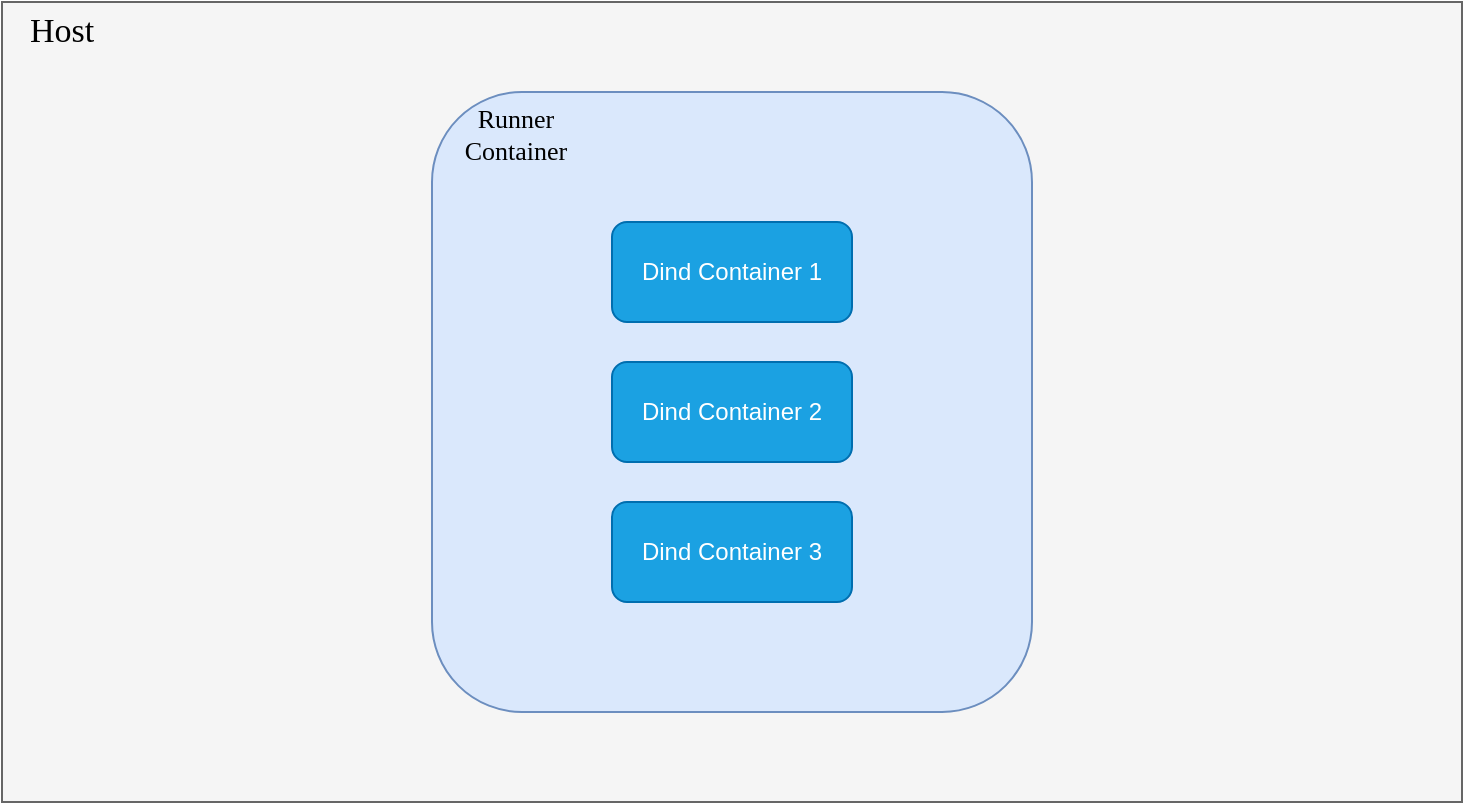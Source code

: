 <mxfile version="22.0.5" type="github" pages="4">
  <diagram id="oML4_gouzuPYiGP2TInw" name="dind-arch-wrong">
    <mxGraphModel dx="1434" dy="797" grid="1" gridSize="10" guides="1" tooltips="1" connect="1" arrows="1" fold="1" page="1" pageScale="1" pageWidth="850" pageHeight="1100" math="0" shadow="0">
      <root>
        <mxCell id="0" />
        <mxCell id="1" parent="0" />
        <mxCell id="GEbvXQ2OPVZnEOoyn-Rp-1" value="" style="rounded=0;whiteSpace=wrap;html=1;fillColor=#f5f5f5;strokeColor=#666666;fontColor=#333333;" vertex="1" parent="1">
          <mxGeometry x="110" y="120" width="730" height="400" as="geometry" />
        </mxCell>
        <mxCell id="CV94XHu6AcHEtn-3xZI--1" value="Host" style="text;html=1;strokeColor=none;fillColor=none;align=center;verticalAlign=middle;whiteSpace=wrap;rounded=0;fontFamily=Times New Roman;fontSize=17;" vertex="1" parent="1">
          <mxGeometry x="110" y="120" width="60" height="30" as="geometry" />
        </mxCell>
        <mxCell id="KxnEx9vgpA9sDCwhaRSP-1" value="" style="rounded=1;whiteSpace=wrap;html=1;fontSize=15;fillColor=#dae8fc;strokeColor=#6c8ebf;" vertex="1" parent="1">
          <mxGeometry x="325" y="165" width="300" height="310" as="geometry" />
        </mxCell>
        <mxCell id="KxnEx9vgpA9sDCwhaRSP-2" value="Runner Container" style="text;html=1;strokeColor=none;fillColor=none;align=center;verticalAlign=middle;whiteSpace=wrap;rounded=0;fontFamily=Times New Roman;fontSize=13;" vertex="1" parent="1">
          <mxGeometry x="325.003" y="165.001" width="83.721" height="42.273" as="geometry" />
        </mxCell>
        <mxCell id="KxnEx9vgpA9sDCwhaRSP-5" value="Dind Container 1" style="rounded=1;whiteSpace=wrap;html=1;fillColor=#1ba1e2;strokeColor=#006EAF;fontColor=#ffffff;" vertex="1" parent="1">
          <mxGeometry x="415" y="230" width="120" height="50" as="geometry" />
        </mxCell>
        <mxCell id="KxnEx9vgpA9sDCwhaRSP-6" value="Dind Container 2" style="rounded=1;whiteSpace=wrap;html=1;fillColor=#1ba1e2;strokeColor=#006EAF;fontColor=#ffffff;" vertex="1" parent="1">
          <mxGeometry x="415" y="300" width="120" height="50" as="geometry" />
        </mxCell>
        <mxCell id="KxnEx9vgpA9sDCwhaRSP-7" value="Dind Container 3" style="rounded=1;whiteSpace=wrap;html=1;fillColor=#1ba1e2;strokeColor=#006EAF;fontColor=#ffffff;" vertex="1" parent="1">
          <mxGeometry x="415" y="370" width="120" height="50" as="geometry" />
        </mxCell>
      </root>
    </mxGraphModel>
  </diagram>
  <diagram name="dind-arch-right" id="JNClbRmQDYKoDoPEiM_c">
    <mxGraphModel dx="1687" dy="938" grid="1" gridSize="10" guides="1" tooltips="1" connect="1" arrows="1" fold="1" page="1" pageScale="1" pageWidth="850" pageHeight="1100" math="0" shadow="0">
      <root>
        <mxCell id="0" />
        <mxCell id="1" parent="0" />
        <mxCell id="46Hr1MjIBix_DJPc93Du-1" value="" style="rounded=0;whiteSpace=wrap;html=1;fillColor=#f5f5f5;strokeColor=#666666;fontColor=#333333;" vertex="1" parent="1">
          <mxGeometry x="110" y="120" width="770" height="400" as="geometry" />
        </mxCell>
        <mxCell id="46Hr1MjIBix_DJPc93Du-2" value="Dind Service Container&amp;nbsp;&lt;br&gt;Docker Daemon" style="rounded=1;whiteSpace=wrap;html=1;fontSize=15;fillColor=#dae8fc;strokeColor=#6c8ebf;" vertex="1" parent="1">
          <mxGeometry x="315" y="140" width="360" height="80" as="geometry" />
        </mxCell>
        <mxCell id="46Hr1MjIBix_DJPc93Du-3" value="Host" style="text;html=1;strokeColor=none;fillColor=none;align=center;verticalAlign=middle;whiteSpace=wrap;rounded=0;fontFamily=Times New Roman;fontSize=17;" vertex="1" parent="1">
          <mxGeometry x="110" y="120" width="60" height="30" as="geometry" />
        </mxCell>
        <mxCell id="46Hr1MjIBix_DJPc93Du-4" style="edgeStyle=orthogonalEdgeStyle;rounded=0;orthogonalLoop=1;jettySize=auto;html=1;exitX=0.5;exitY=1;exitDx=0;exitDy=0;" edge="1" parent="1" source="46Hr1MjIBix_DJPc93Du-3" target="46Hr1MjIBix_DJPc93Du-3">
          <mxGeometry relative="1" as="geometry" />
        </mxCell>
        <mxCell id="46Hr1MjIBix_DJPc93Du-7" value="Runner Container&amp;nbsp;&lt;br&gt;" style="rounded=1;whiteSpace=wrap;html=1;fontSize=15;fillColor=#dae8fc;strokeColor=#6c8ebf;" vertex="1" parent="1">
          <mxGeometry x="200" y="270" width="215" height="220" as="geometry" />
        </mxCell>
        <mxCell id="46Hr1MjIBix_DJPc93Du-9" value="Dind Container 1&amp;nbsp;&lt;br&gt;" style="rounded=1;whiteSpace=wrap;html=1;fontSize=15;fillColor=#dae8fc;strokeColor=#6c8ebf;" vertex="1" parent="1">
          <mxGeometry x="570" y="270" width="190" height="60" as="geometry" />
        </mxCell>
        <mxCell id="46Hr1MjIBix_DJPc93Du-10" value="Dind Container 2" style="rounded=1;whiteSpace=wrap;html=1;fontSize=15;fillColor=#dae8fc;strokeColor=#6c8ebf;" vertex="1" parent="1">
          <mxGeometry x="570" y="350" width="190" height="60" as="geometry" />
        </mxCell>
        <mxCell id="46Hr1MjIBix_DJPc93Du-11" value="Dind Container 3&amp;nbsp;" style="rounded=1;whiteSpace=wrap;html=1;fontSize=15;fillColor=#dae8fc;strokeColor=#6c8ebf;" vertex="1" parent="1">
          <mxGeometry x="570" y="430" width="190" height="60" as="geometry" />
        </mxCell>
        <mxCell id="46Hr1MjIBix_DJPc93Du-12" value="" style="endArrow=classic;html=1;rounded=0;exitX=0.5;exitY=0;exitDx=0;exitDy=0;entryX=0.5;entryY=1;entryDx=0;entryDy=0;" edge="1" parent="1" source="46Hr1MjIBix_DJPc93Du-7" target="46Hr1MjIBix_DJPc93Du-2">
          <mxGeometry width="50" height="50" relative="1" as="geometry">
            <mxPoint x="460" y="320" as="sourcePoint" />
            <mxPoint x="510" y="270" as="targetPoint" />
          </mxGeometry>
        </mxCell>
        <mxCell id="46Hr1MjIBix_DJPc93Du-13" value="Docker CLI" style="text;html=1;strokeColor=none;fillColor=none;align=center;verticalAlign=middle;whiteSpace=wrap;rounded=0;" vertex="1" parent="1">
          <mxGeometry x="315" y="230" width="50" height="30" as="geometry" />
        </mxCell>
        <mxCell id="y_KHpHIBqqHHQqBUPnPx-1" value="" style="endArrow=classic;html=1;rounded=0;exitX=0.5;exitY=1;exitDx=0;exitDy=0;entryX=0;entryY=0.5;entryDx=0;entryDy=0;" edge="1" parent="1" source="46Hr1MjIBix_DJPc93Du-2" target="46Hr1MjIBix_DJPc93Du-9">
          <mxGeometry width="50" height="50" relative="1" as="geometry">
            <mxPoint x="450" y="290" as="sourcePoint" />
            <mxPoint x="500" y="240" as="targetPoint" />
          </mxGeometry>
        </mxCell>
        <mxCell id="y_KHpHIBqqHHQqBUPnPx-2" value="" style="endArrow=classic;html=1;rounded=0;exitX=0.5;exitY=1;exitDx=0;exitDy=0;entryX=0;entryY=0.5;entryDx=0;entryDy=0;" edge="1" parent="1" source="46Hr1MjIBix_DJPc93Du-2" target="46Hr1MjIBix_DJPc93Du-10">
          <mxGeometry width="50" height="50" relative="1" as="geometry">
            <mxPoint x="505" y="230" as="sourcePoint" />
            <mxPoint x="580" y="310" as="targetPoint" />
          </mxGeometry>
        </mxCell>
        <mxCell id="y_KHpHIBqqHHQqBUPnPx-3" value="" style="endArrow=classic;html=1;rounded=0;exitX=0.5;exitY=1;exitDx=0;exitDy=0;entryX=0;entryY=0.5;entryDx=0;entryDy=0;" edge="1" parent="1" source="46Hr1MjIBix_DJPc93Du-2" target="46Hr1MjIBix_DJPc93Du-11">
          <mxGeometry width="50" height="50" relative="1" as="geometry">
            <mxPoint x="505" y="230" as="sourcePoint" />
            <mxPoint x="580" y="390" as="targetPoint" />
          </mxGeometry>
        </mxCell>
      </root>
    </mxGraphModel>
  </diagram>
  <diagram id="lIpSoz2sdc78iAVSYCSx" name="desired-state">
    <mxGraphModel dx="1593" dy="886" grid="1" gridSize="10" guides="1" tooltips="1" connect="1" arrows="1" fold="1" page="1" pageScale="1" pageWidth="850" pageHeight="1100" math="0" shadow="0">
      <root>
        <mxCell id="0" />
        <mxCell id="1" parent="0" />
        <mxCell id="WP-2BcuujWmtLpnqfGA7-1" value="" style="rounded=1;whiteSpace=wrap;html=1;fontSize=15;fillColor=#dae8fc;strokeColor=#6c8ebf;" vertex="1" parent="1">
          <mxGeometry x="320" y="160" width="280" height="320" as="geometry" />
        </mxCell>
        <mxCell id="ykDhwmG9TrNjz8t5v6SF-1" value="Gitlab Cache Server" style="rounded=1;whiteSpace=wrap;html=1;fillColor=#fff2cc;strokeColor=#d6b656;" vertex="1" parent="1">
          <mxGeometry x="70" y="290" width="140" height="60" as="geometry" />
        </mxCell>
        <mxCell id="ykDhwmG9TrNjz8t5v6SF-2" value="Cache" style="rounded=1;whiteSpace=wrap;html=1;fillColor=#cdeb8b;strokeColor=#36393d;" vertex="1" parent="1">
          <mxGeometry x="510" y="300" width="60" height="40" as="geometry" />
        </mxCell>
        <mxCell id="Hw0l6LknokCD95Gd843R-1" value="Runner Container" style="text;html=1;strokeColor=none;fillColor=none;align=center;verticalAlign=middle;whiteSpace=wrap;rounded=0;fontFamily=Times New Roman;fontSize=13;" vertex="1" parent="1">
          <mxGeometry x="320.003" y="160.001" width="83.721" height="42.273" as="geometry" />
        </mxCell>
        <mxCell id="6rARnDY2nZ7JMGoO0SLa-5" value="" style="curved=1;endArrow=classic;html=1;rounded=0;exitX=0.5;exitY=0;exitDx=0;exitDy=0;entryX=0.5;entryY=0;entryDx=0;entryDy=0;" edge="1" parent="1" source="ykDhwmG9TrNjz8t5v6SF-1" target="ykDhwmG9TrNjz8t5v6SF-2">
          <mxGeometry width="50" height="50" relative="1" as="geometry">
            <mxPoint x="500" y="280" as="sourcePoint" />
            <mxPoint x="550" y="230" as="targetPoint" />
            <Array as="points">
              <mxPoint x="260" y="180" />
              <mxPoint x="500" y="230" />
            </Array>
          </mxGeometry>
        </mxCell>
        <mxCell id="6rARnDY2nZ7JMGoO0SLa-7" value="" style="curved=1;endArrow=classic;html=1;rounded=0;exitX=0.5;exitY=1;exitDx=0;exitDy=0;entryX=0.5;entryY=1;entryDx=0;entryDy=0;" edge="1" parent="1" source="ykDhwmG9TrNjz8t5v6SF-2" target="ykDhwmG9TrNjz8t5v6SF-1">
          <mxGeometry width="50" height="50" relative="1" as="geometry">
            <mxPoint x="370" y="450" as="sourcePoint" />
            <mxPoint x="420" y="400" as="targetPoint" />
            <Array as="points">
              <mxPoint x="480" y="430" />
              <mxPoint x="280" y="450" />
            </Array>
          </mxGeometry>
        </mxCell>
        <mxCell id="6rARnDY2nZ7JMGoO0SLa-8" value="Dind Container&lt;br&gt;&lt;br&gt;go mod download&lt;br&gt;go vet" style="rounded=1;whiteSpace=wrap;html=1;fillColor=#dae8fc;strokeColor=#6c8ebf;" vertex="1" parent="1">
          <mxGeometry x="660" y="160" width="150" height="60" as="geometry" />
        </mxCell>
        <mxCell id="6rARnDY2nZ7JMGoO0SLa-9" value="Dind Container&amp;nbsp;&lt;br&gt;&lt;br&gt;go build component 1" style="rounded=1;whiteSpace=wrap;html=1;fillColor=#dae8fc;strokeColor=#6c8ebf;" vertex="1" parent="1">
          <mxGeometry x="660" y="240" width="150" height="60" as="geometry" />
        </mxCell>
        <mxCell id="_kpbd89C-YviH2wY4J1V-1" value="Dind Container&amp;nbsp;&lt;br&gt;&lt;br&gt;go build component 2" style="rounded=1;whiteSpace=wrap;html=1;fillColor=#dae8fc;strokeColor=#6c8ebf;" vertex="1" parent="1">
          <mxGeometry x="660" y="320" width="150" height="70" as="geometry" />
        </mxCell>
        <mxCell id="_kpbd89C-YviH2wY4J1V-2" value="Dind Container&amp;nbsp;&lt;br&gt;&lt;br&gt;go build component 3" style="rounded=1;whiteSpace=wrap;html=1;fillColor=#dae8fc;strokeColor=#6c8ebf;" vertex="1" parent="1">
          <mxGeometry x="660" y="410" width="150" height="70" as="geometry" />
        </mxCell>
        <mxCell id="_kpbd89C-YviH2wY4J1V-4" value="" style="endArrow=classic;startArrow=classic;html=1;rounded=0;entryX=0;entryY=0.5;entryDx=0;entryDy=0;exitX=1;exitY=0;exitDx=0;exitDy=0;" edge="1" parent="1" source="ykDhwmG9TrNjz8t5v6SF-2" target="6rARnDY2nZ7JMGoO0SLa-8">
          <mxGeometry width="50" height="50" relative="1" as="geometry">
            <mxPoint x="580" y="310" as="sourcePoint" />
            <mxPoint x="830" y="260" as="targetPoint" />
          </mxGeometry>
        </mxCell>
        <mxCell id="_kpbd89C-YviH2wY4J1V-5" value="" style="endArrow=classic;startArrow=classic;html=1;rounded=0;entryX=0;entryY=0.5;entryDx=0;entryDy=0;exitX=1;exitY=0.25;exitDx=0;exitDy=0;" edge="1" parent="1" source="ykDhwmG9TrNjz8t5v6SF-2" target="6rARnDY2nZ7JMGoO0SLa-9">
          <mxGeometry width="50" height="50" relative="1" as="geometry">
            <mxPoint x="590" y="310" as="sourcePoint" />
            <mxPoint x="670" y="200" as="targetPoint" />
          </mxGeometry>
        </mxCell>
        <mxCell id="_kpbd89C-YviH2wY4J1V-6" value="" style="endArrow=classic;startArrow=classic;html=1;rounded=0;entryX=0;entryY=0.5;entryDx=0;entryDy=0;exitX=1;exitY=0.75;exitDx=0;exitDy=0;" edge="1" parent="1" source="ykDhwmG9TrNjz8t5v6SF-2" target="_kpbd89C-YviH2wY4J1V-1">
          <mxGeometry width="50" height="50" relative="1" as="geometry">
            <mxPoint x="590" y="320" as="sourcePoint" />
            <mxPoint x="670" y="280" as="targetPoint" />
          </mxGeometry>
        </mxCell>
        <mxCell id="_kpbd89C-YviH2wY4J1V-7" value="" style="endArrow=classic;startArrow=classic;html=1;rounded=0;entryX=0;entryY=0.5;entryDx=0;entryDy=0;exitX=1;exitY=1;exitDx=0;exitDy=0;" edge="1" parent="1" source="ykDhwmG9TrNjz8t5v6SF-2" target="_kpbd89C-YviH2wY4J1V-2">
          <mxGeometry width="50" height="50" relative="1" as="geometry">
            <mxPoint x="570" y="320" as="sourcePoint" />
            <mxPoint x="670" y="200" as="targetPoint" />
          </mxGeometry>
        </mxCell>
        <mxCell id="_kpbd89C-YviH2wY4J1V-9" value="①" style="text;html=1;strokeColor=none;fillColor=none;align=center;verticalAlign=middle;whiteSpace=wrap;rounded=0;" vertex="1" parent="1">
          <mxGeometry x="240" y="175" width="60" height="30" as="geometry" />
        </mxCell>
        <mxCell id="_kpbd89C-YviH2wY4J1V-10" value="③" style="text;html=1;strokeColor=none;fillColor=none;align=center;verticalAlign=middle;whiteSpace=wrap;rounded=0;" vertex="1" parent="1">
          <mxGeometry x="260" y="390" width="60" height="30" as="geometry" />
        </mxCell>
        <mxCell id="_kpbd89C-YviH2wY4J1V-11" value="②" style="text;html=1;strokeColor=none;fillColor=none;align=center;verticalAlign=middle;whiteSpace=wrap;rounded=0;" vertex="1" parent="1">
          <mxGeometry x="590" y="260" width="60" height="30" as="geometry" />
        </mxCell>
        <mxCell id="_kpbd89C-YviH2wY4J1V-13" style="edgeStyle=orthogonalEdgeStyle;rounded=0;orthogonalLoop=1;jettySize=auto;html=1;exitX=0.5;exitY=1;exitDx=0;exitDy=0;" edge="1" parent="1" source="_kpbd89C-YviH2wY4J1V-11" target="_kpbd89C-YviH2wY4J1V-11">
          <mxGeometry relative="1" as="geometry" />
        </mxCell>
      </root>
    </mxGraphModel>
  </diagram>
  <diagram id="rwvE26DX4pHHNYtnG4-s" name="optimzation-last-year">
    <mxGraphModel dx="1434" dy="797" grid="1" gridSize="10" guides="1" tooltips="1" connect="1" arrows="1" fold="1" page="1" pageScale="1" pageWidth="850" pageHeight="1100" math="0" shadow="0">
      <root>
        <mxCell id="0" />
        <mxCell id="1" parent="0" />
        <mxCell id="YIEmTqyqR9XSpUQseFBI-1" value="" style="rounded=0;whiteSpace=wrap;html=1;fillColor=#f5f5f5;strokeColor=#666666;fontColor=#333333;" vertex="1" parent="1">
          <mxGeometry x="240" y="120" width="640" height="400" as="geometry" />
        </mxCell>
        <mxCell id="n_OFbqn9cAhwKW8XyfsL-1" value="" style="rounded=1;whiteSpace=wrap;html=1;fontSize=15;fillColor=#dae8fc;strokeColor=#6c8ebf;" vertex="1" parent="1">
          <mxGeometry x="320" y="160" width="280" height="320" as="geometry" />
        </mxCell>
        <mxCell id="n_OFbqn9cAhwKW8XyfsL-2" value="Gitlab Cache Server" style="rounded=1;whiteSpace=wrap;html=1;fillColor=#fff2cc;strokeColor=#d6b656;" vertex="1" parent="1">
          <mxGeometry x="70" y="290" width="140" height="60" as="geometry" />
        </mxCell>
        <mxCell id="n_OFbqn9cAhwKW8XyfsL-3" value="" style="curved=1;endArrow=classic;html=1;rounded=0;exitX=0.5;exitY=0;exitDx=0;exitDy=0;entryX=0.5;entryY=0;entryDx=0;entryDy=0;" edge="1" parent="1" source="n_OFbqn9cAhwKW8XyfsL-2" target="VfM0O1WwatQO0bNzEjBn-1">
          <mxGeometry width="50" height="50" relative="1" as="geometry">
            <mxPoint x="500" y="280" as="sourcePoint" />
            <mxPoint x="540" y="300" as="targetPoint" />
            <Array as="points">
              <mxPoint x="200" y="220" />
              <mxPoint x="370" y="250" />
            </Array>
          </mxGeometry>
        </mxCell>
        <mxCell id="n_OFbqn9cAhwKW8XyfsL-4" value="" style="curved=1;endArrow=classic;html=1;rounded=0;exitX=0.5;exitY=1;exitDx=0;exitDy=0;entryX=0.5;entryY=1;entryDx=0;entryDy=0;" edge="1" parent="1" target="n_OFbqn9cAhwKW8XyfsL-2" source="VfM0O1WwatQO0bNzEjBn-1">
          <mxGeometry width="50" height="50" relative="1" as="geometry">
            <mxPoint x="540" y="340" as="sourcePoint" />
            <mxPoint x="420" y="400" as="targetPoint" />
            <Array as="points">
              <mxPoint x="360" y="380" />
              <mxPoint x="310" y="410" />
              <mxPoint x="270" y="420" />
              <mxPoint x="220" y="420" />
              <mxPoint x="140" y="390" />
            </Array>
          </mxGeometry>
        </mxCell>
        <mxCell id="n_OFbqn9cAhwKW8XyfsL-5" value="Dind Container&lt;br&gt;&lt;br&gt;go mod download&lt;br&gt;go vet" style="rounded=1;whiteSpace=wrap;html=1;fillColor=#dae8fc;strokeColor=#6c8ebf;" vertex="1" parent="1">
          <mxGeometry x="660" y="160" width="150" height="60" as="geometry" />
        </mxCell>
        <mxCell id="n_OFbqn9cAhwKW8XyfsL-6" value="Dind Container&amp;nbsp;&lt;br&gt;&lt;br&gt;go build component 1" style="rounded=1;whiteSpace=wrap;html=1;fillColor=#dae8fc;strokeColor=#6c8ebf;" vertex="1" parent="1">
          <mxGeometry x="660" y="240" width="150" height="60" as="geometry" />
        </mxCell>
        <mxCell id="n_OFbqn9cAhwKW8XyfsL-7" value="Dind Container&amp;nbsp;&lt;br&gt;&lt;br&gt;go build component 2" style="rounded=1;whiteSpace=wrap;html=1;fillColor=#dae8fc;strokeColor=#6c8ebf;" vertex="1" parent="1">
          <mxGeometry x="660" y="320" width="150" height="70" as="geometry" />
        </mxCell>
        <mxCell id="n_OFbqn9cAhwKW8XyfsL-8" value="Dind Container&amp;nbsp;&lt;br&gt;&lt;br&gt;go build component 3" style="rounded=1;whiteSpace=wrap;html=1;fillColor=#dae8fc;strokeColor=#6c8ebf;" vertex="1" parent="1">
          <mxGeometry x="660" y="410" width="150" height="70" as="geometry" />
        </mxCell>
        <mxCell id="VfM0O1WwatQO0bNzEjBn-1" value="Cache&lt;br&gt;/opt/cache" style="rounded=1;whiteSpace=wrap;html=1;fillColor=#cdeb8b;strokeColor=#36393d;" vertex="1" parent="1">
          <mxGeometry x="350" y="300" width="60" height="40" as="geometry" />
        </mxCell>
        <mxCell id="lyMCqF5A9qe_4OFtYmI_-1" value="Runner Container" style="text;html=1;strokeColor=none;fillColor=none;align=center;verticalAlign=middle;whiteSpace=wrap;rounded=0;fontFamily=Times New Roman;fontSize=13;" vertex="1" parent="1">
          <mxGeometry x="320.003" y="160.001" width="83.721" height="42.273" as="geometry" />
        </mxCell>
      </root>
    </mxGraphModel>
  </diagram>
</mxfile>
